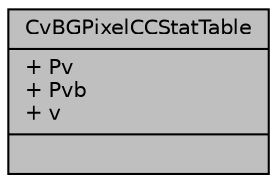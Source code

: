 digraph "CvBGPixelCCStatTable"
{
 // LATEX_PDF_SIZE
  edge [fontname="Helvetica",fontsize="10",labelfontname="Helvetica",labelfontsize="10"];
  node [fontname="Helvetica",fontsize="10",shape=record];
  Node1 [label="{CvBGPixelCCStatTable\n|+ Pv\l+ Pvb\l+ v\l|}",height=0.2,width=0.4,color="black", fillcolor="grey75", style="filled", fontcolor="black",tooltip=" "];
}
